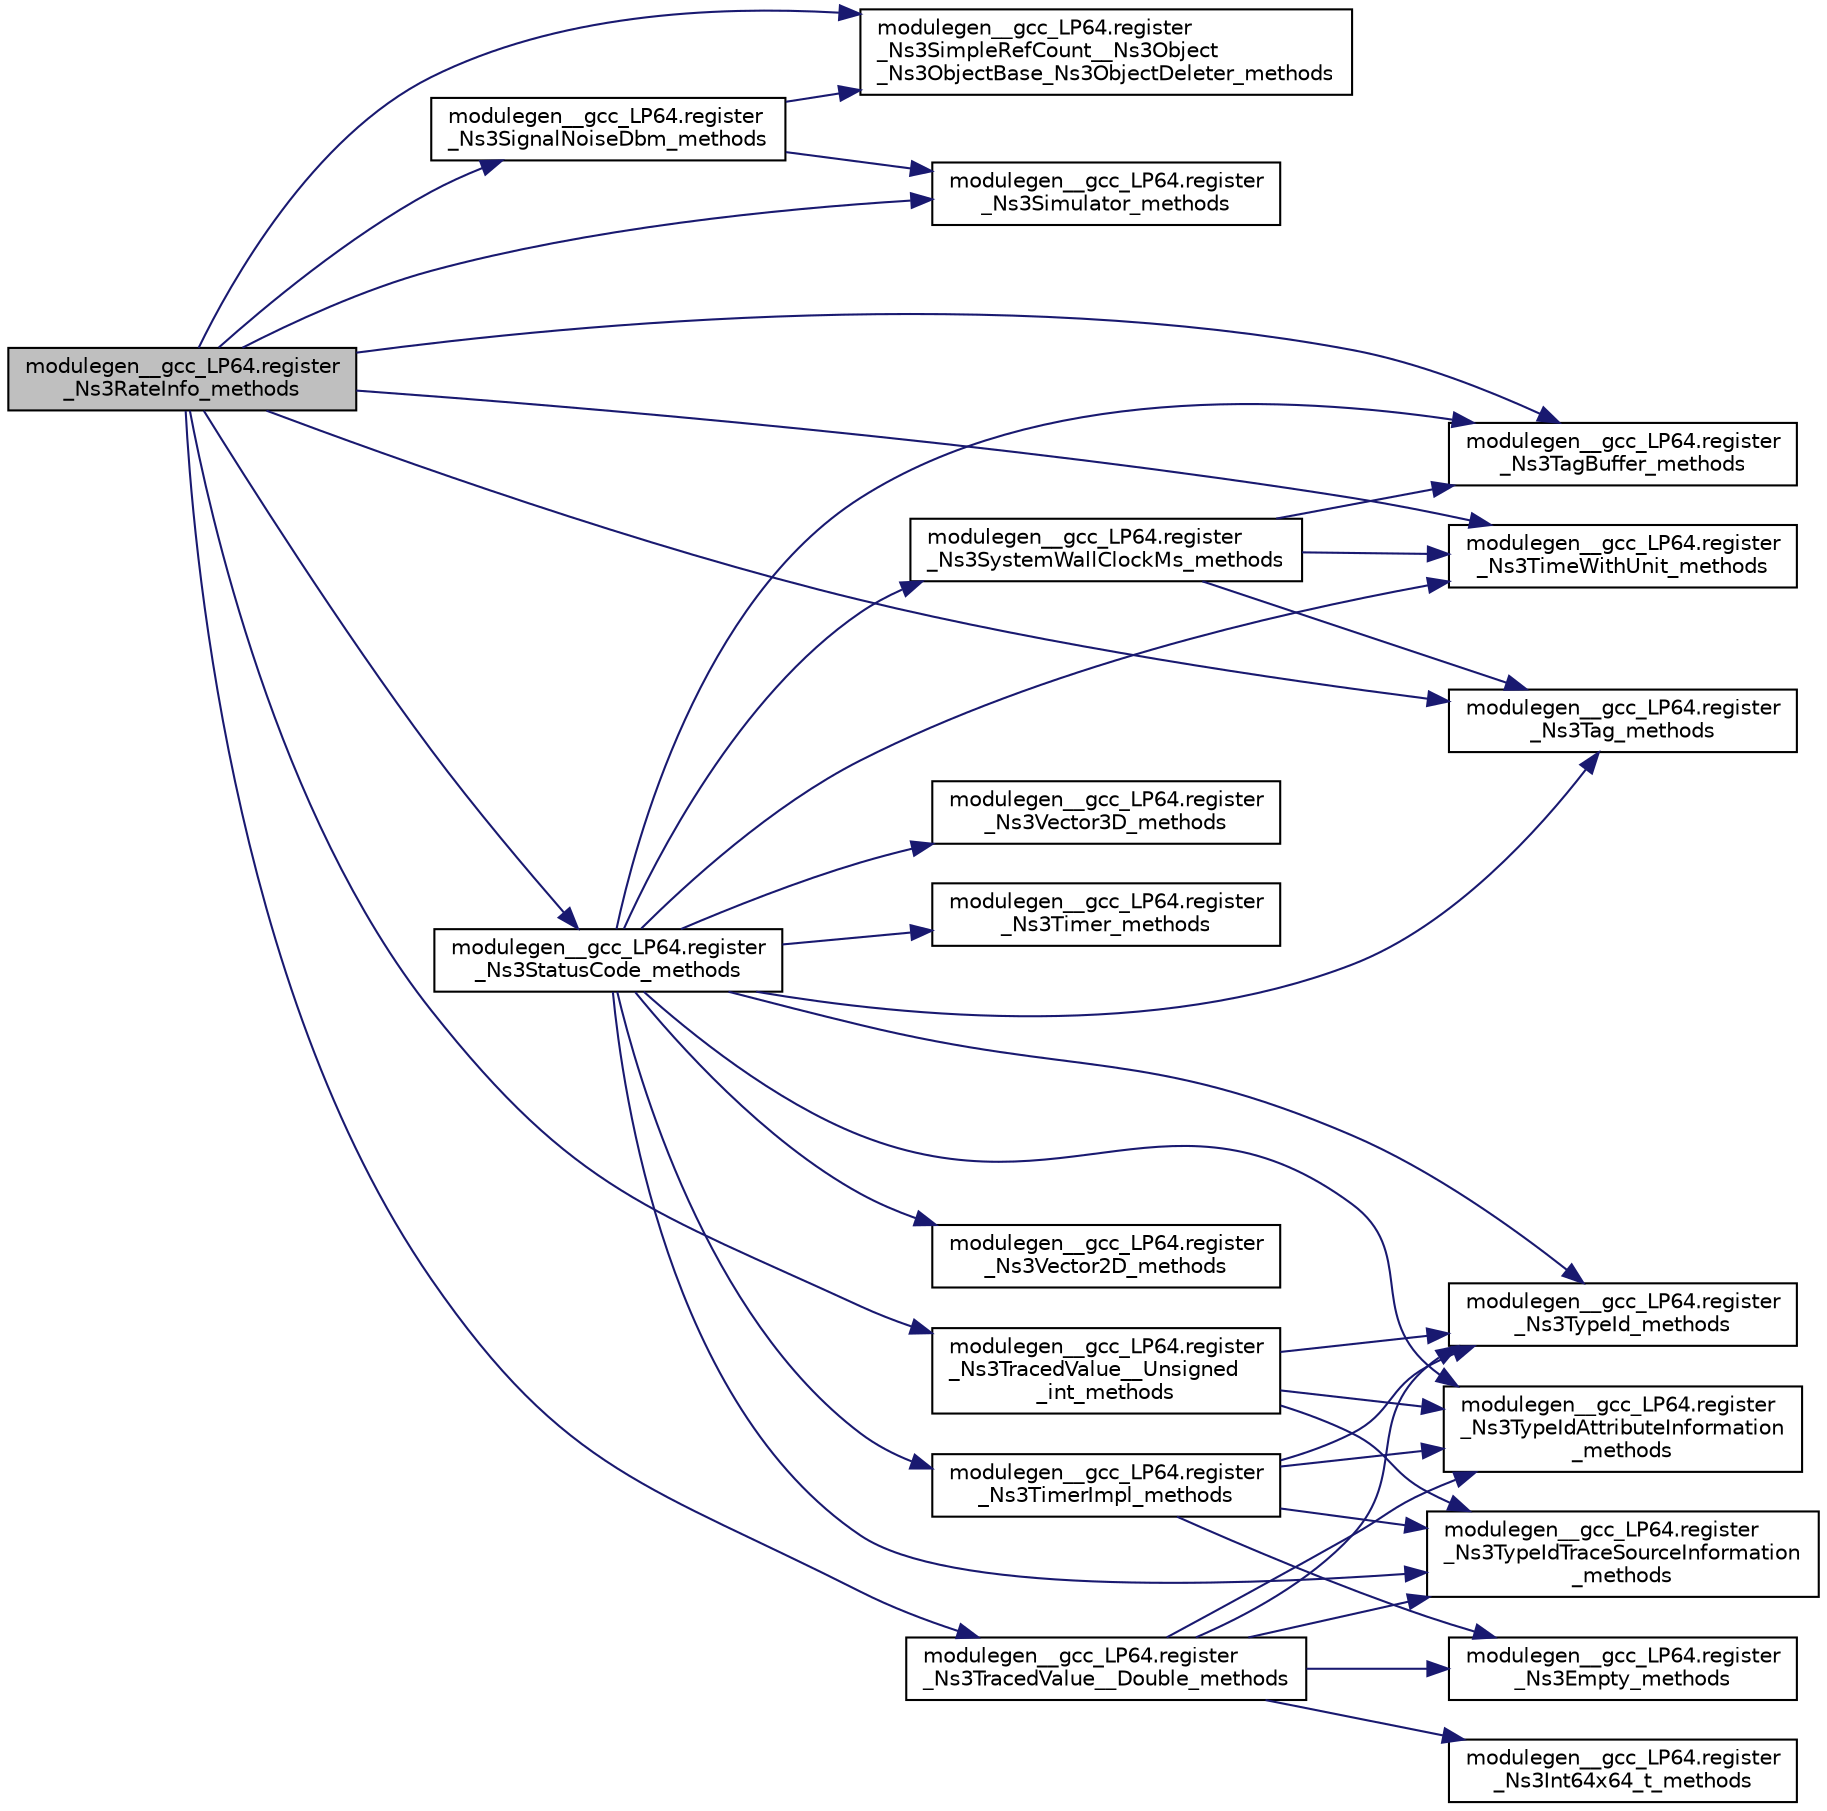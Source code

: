 digraph "modulegen__gcc_LP64.register_Ns3RateInfo_methods"
{
  edge [fontname="Helvetica",fontsize="10",labelfontname="Helvetica",labelfontsize="10"];
  node [fontname="Helvetica",fontsize="10",shape=record];
  rankdir="LR";
  Node1 [label="modulegen__gcc_LP64.register\l_Ns3RateInfo_methods",height=0.2,width=0.4,color="black", fillcolor="grey75", style="filled", fontcolor="black"];
  Node1 -> Node2 [color="midnightblue",fontsize="10",style="solid"];
  Node2 [label="modulegen__gcc_LP64.register\l_Ns3SignalNoiseDbm_methods",height=0.2,width=0.4,color="black", fillcolor="white", style="filled",URL="$db/dbb/namespacemodulegen____gcc__LP64.html#a3171065a6ee4be8f4a14725c9bda6f7a"];
  Node2 -> Node3 [color="midnightblue",fontsize="10",style="solid"];
  Node3 [label="modulegen__gcc_LP64.register\l_Ns3SimpleRefCount__Ns3Object\l_Ns3ObjectBase_Ns3ObjectDeleter_methods",height=0.2,width=0.4,color="black", fillcolor="white", style="filled",URL="$db/dbb/namespacemodulegen____gcc__LP64.html#a3df0bc75eda374a47e4888b021d60870"];
  Node2 -> Node4 [color="midnightblue",fontsize="10",style="solid"];
  Node4 [label="modulegen__gcc_LP64.register\l_Ns3Simulator_methods",height=0.2,width=0.4,color="black", fillcolor="white", style="filled",URL="$db/dbb/namespacemodulegen____gcc__LP64.html#ac43918825b198877acafaae4cbc1c9e0"];
  Node1 -> Node3 [color="midnightblue",fontsize="10",style="solid"];
  Node1 -> Node4 [color="midnightblue",fontsize="10",style="solid"];
  Node1 -> Node5 [color="midnightblue",fontsize="10",style="solid"];
  Node5 [label="modulegen__gcc_LP64.register\l_Ns3StatusCode_methods",height=0.2,width=0.4,color="black", fillcolor="white", style="filled",URL="$db/dbb/namespacemodulegen____gcc__LP64.html#a9734ec8f64f3ef1f57f7b67fa261c539"];
  Node5 -> Node6 [color="midnightblue",fontsize="10",style="solid"];
  Node6 [label="modulegen__gcc_LP64.register\l_Ns3SystemWallClockMs_methods",height=0.2,width=0.4,color="black", fillcolor="white", style="filled",URL="$db/dbb/namespacemodulegen____gcc__LP64.html#a6fb1faf24474bbd05dc49638ed781ed3"];
  Node6 -> Node7 [color="midnightblue",fontsize="10",style="solid"];
  Node7 [label="modulegen__gcc_LP64.register\l_Ns3Tag_methods",height=0.2,width=0.4,color="black", fillcolor="white", style="filled",URL="$db/dbb/namespacemodulegen____gcc__LP64.html#a8667a8c9dd38f2a77c66b6851250f1cb"];
  Node6 -> Node8 [color="midnightblue",fontsize="10",style="solid"];
  Node8 [label="modulegen__gcc_LP64.register\l_Ns3TagBuffer_methods",height=0.2,width=0.4,color="black", fillcolor="white", style="filled",URL="$db/dbb/namespacemodulegen____gcc__LP64.html#a77191b364d09e6ccbe9b803bee493b0a"];
  Node6 -> Node9 [color="midnightblue",fontsize="10",style="solid"];
  Node9 [label="modulegen__gcc_LP64.register\l_Ns3TimeWithUnit_methods",height=0.2,width=0.4,color="black", fillcolor="white", style="filled",URL="$db/dbb/namespacemodulegen____gcc__LP64.html#a054aa04457970b1c07a67d49cafee187"];
  Node5 -> Node7 [color="midnightblue",fontsize="10",style="solid"];
  Node5 -> Node8 [color="midnightblue",fontsize="10",style="solid"];
  Node5 -> Node9 [color="midnightblue",fontsize="10",style="solid"];
  Node5 -> Node10 [color="midnightblue",fontsize="10",style="solid"];
  Node10 [label="modulegen__gcc_LP64.register\l_Ns3Timer_methods",height=0.2,width=0.4,color="black", fillcolor="white", style="filled",URL="$db/dbb/namespacemodulegen____gcc__LP64.html#abaaa5d79bd79fea81e9f20a9367be87f"];
  Node5 -> Node11 [color="midnightblue",fontsize="10",style="solid"];
  Node11 [label="modulegen__gcc_LP64.register\l_Ns3TimerImpl_methods",height=0.2,width=0.4,color="black", fillcolor="white", style="filled",URL="$db/dbb/namespacemodulegen____gcc__LP64.html#a74c48210cfd83167b1a36fb5d55d1814"];
  Node11 -> Node12 [color="midnightblue",fontsize="10",style="solid"];
  Node12 [label="modulegen__gcc_LP64.register\l_Ns3TypeId_methods",height=0.2,width=0.4,color="black", fillcolor="white", style="filled",URL="$db/dbb/namespacemodulegen____gcc__LP64.html#adea84ddbc489895d2347d15ea1328bc0"];
  Node11 -> Node13 [color="midnightblue",fontsize="10",style="solid"];
  Node13 [label="modulegen__gcc_LP64.register\l_Ns3TypeIdAttributeInformation\l_methods",height=0.2,width=0.4,color="black", fillcolor="white", style="filled",URL="$db/dbb/namespacemodulegen____gcc__LP64.html#aae2764584a69687644f37b42586364df"];
  Node11 -> Node14 [color="midnightblue",fontsize="10",style="solid"];
  Node14 [label="modulegen__gcc_LP64.register\l_Ns3TypeIdTraceSourceInformation\l_methods",height=0.2,width=0.4,color="black", fillcolor="white", style="filled",URL="$db/dbb/namespacemodulegen____gcc__LP64.html#af7ee3e03193815233627c2c4b4b2ebf6"];
  Node11 -> Node15 [color="midnightblue",fontsize="10",style="solid"];
  Node15 [label="modulegen__gcc_LP64.register\l_Ns3Empty_methods",height=0.2,width=0.4,color="black", fillcolor="white", style="filled",URL="$db/dbb/namespacemodulegen____gcc__LP64.html#af245edb84966d4b4c48221a31647be89"];
  Node5 -> Node12 [color="midnightblue",fontsize="10",style="solid"];
  Node5 -> Node13 [color="midnightblue",fontsize="10",style="solid"];
  Node5 -> Node14 [color="midnightblue",fontsize="10",style="solid"];
  Node5 -> Node16 [color="midnightblue",fontsize="10",style="solid"];
  Node16 [label="modulegen__gcc_LP64.register\l_Ns3Vector2D_methods",height=0.2,width=0.4,color="black", fillcolor="white", style="filled",URL="$db/dbb/namespacemodulegen____gcc__LP64.html#a43e4efa2c861a28011cbcdb73fa85adf"];
  Node5 -> Node17 [color="midnightblue",fontsize="10",style="solid"];
  Node17 [label="modulegen__gcc_LP64.register\l_Ns3Vector3D_methods",height=0.2,width=0.4,color="black", fillcolor="white", style="filled",URL="$db/dbb/namespacemodulegen____gcc__LP64.html#a6ae897888f815fcc1cc0b58a353e5283"];
  Node1 -> Node7 [color="midnightblue",fontsize="10",style="solid"];
  Node1 -> Node8 [color="midnightblue",fontsize="10",style="solid"];
  Node1 -> Node9 [color="midnightblue",fontsize="10",style="solid"];
  Node1 -> Node18 [color="midnightblue",fontsize="10",style="solid"];
  Node18 [label="modulegen__gcc_LP64.register\l_Ns3TracedValue__Double_methods",height=0.2,width=0.4,color="black", fillcolor="white", style="filled",URL="$db/dbb/namespacemodulegen____gcc__LP64.html#ab6113710242d7b479f4cbe60b48b2148"];
  Node18 -> Node12 [color="midnightblue",fontsize="10",style="solid"];
  Node18 -> Node13 [color="midnightblue",fontsize="10",style="solid"];
  Node18 -> Node14 [color="midnightblue",fontsize="10",style="solid"];
  Node18 -> Node15 [color="midnightblue",fontsize="10",style="solid"];
  Node18 -> Node19 [color="midnightblue",fontsize="10",style="solid"];
  Node19 [label="modulegen__gcc_LP64.register\l_Ns3Int64x64_t_methods",height=0.2,width=0.4,color="black", fillcolor="white", style="filled",URL="$db/dbb/namespacemodulegen____gcc__LP64.html#a1239c8a15c3a5d5ac5184bd53add8029"];
  Node1 -> Node20 [color="midnightblue",fontsize="10",style="solid"];
  Node20 [label="modulegen__gcc_LP64.register\l_Ns3TracedValue__Unsigned\l_int_methods",height=0.2,width=0.4,color="black", fillcolor="white", style="filled",URL="$db/dbb/namespacemodulegen____gcc__LP64.html#af843944fc0315c1a343b30351d5dd3a5"];
  Node20 -> Node12 [color="midnightblue",fontsize="10",style="solid"];
  Node20 -> Node13 [color="midnightblue",fontsize="10",style="solid"];
  Node20 -> Node14 [color="midnightblue",fontsize="10",style="solid"];
}
